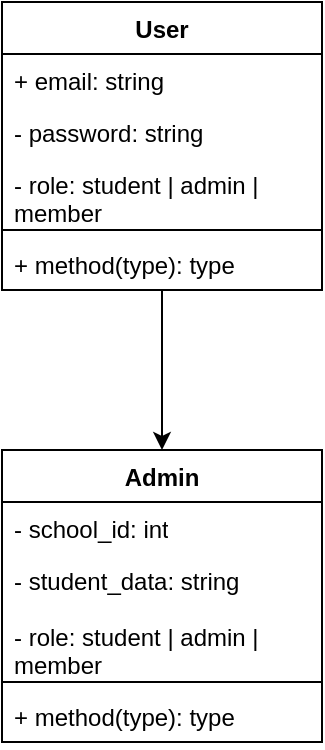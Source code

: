 <mxfile version="24.7.12">
  <diagram name="Class Diagram" id="Bmn0te1vSkPSMup0zZpN">
    <mxGraphModel dx="1208" dy="579" grid="1" gridSize="10" guides="1" tooltips="1" connect="1" arrows="1" fold="1" page="1" pageScale="1" pageWidth="850" pageHeight="1100" math="0" shadow="0">
      <root>
        <mxCell id="0" />
        <mxCell id="1" parent="0" />
        <mxCell id="Q3Yr-PeyPoRnlkKr9E2_-15" value="" style="edgeStyle=orthogonalEdgeStyle;rounded=0;orthogonalLoop=1;jettySize=auto;html=1;" edge="1" parent="1" source="Q3Yr-PeyPoRnlkKr9E2_-1" target="Q3Yr-PeyPoRnlkKr9E2_-9">
          <mxGeometry relative="1" as="geometry" />
        </mxCell>
        <mxCell id="Q3Yr-PeyPoRnlkKr9E2_-1" value="&lt;div&gt;User&lt;/div&gt;" style="swimlane;fontStyle=1;align=center;verticalAlign=top;childLayout=stackLayout;horizontal=1;startSize=26;horizontalStack=0;resizeParent=1;resizeParentMax=0;resizeLast=0;collapsible=1;marginBottom=0;whiteSpace=wrap;html=1;" vertex="1" parent="1">
          <mxGeometry x="330" y="210" width="160" height="144" as="geometry" />
        </mxCell>
        <mxCell id="Q3Yr-PeyPoRnlkKr9E2_-5" value="+ email: string" style="text;strokeColor=none;fillColor=none;align=left;verticalAlign=top;spacingLeft=4;spacingRight=4;overflow=hidden;rotatable=0;points=[[0,0.5],[1,0.5]];portConstraint=eastwest;whiteSpace=wrap;html=1;" vertex="1" parent="Q3Yr-PeyPoRnlkKr9E2_-1">
          <mxGeometry y="26" width="160" height="26" as="geometry" />
        </mxCell>
        <mxCell id="Q3Yr-PeyPoRnlkKr9E2_-7" value="- password: string&lt;div&gt;&lt;br&gt;&lt;/div&gt;" style="text;strokeColor=none;fillColor=none;align=left;verticalAlign=top;spacingLeft=4;spacingRight=4;overflow=hidden;rotatable=0;points=[[0,0.5],[1,0.5]];portConstraint=eastwest;whiteSpace=wrap;html=1;" vertex="1" parent="Q3Yr-PeyPoRnlkKr9E2_-1">
          <mxGeometry y="52" width="160" height="26" as="geometry" />
        </mxCell>
        <mxCell id="Q3Yr-PeyPoRnlkKr9E2_-2" value="- role: student | admin |&amp;nbsp; member" style="text;strokeColor=none;fillColor=none;align=left;verticalAlign=top;spacingLeft=4;spacingRight=4;overflow=hidden;rotatable=0;points=[[0,0.5],[1,0.5]];portConstraint=eastwest;whiteSpace=wrap;html=1;" vertex="1" parent="Q3Yr-PeyPoRnlkKr9E2_-1">
          <mxGeometry y="78" width="160" height="32" as="geometry" />
        </mxCell>
        <mxCell id="Q3Yr-PeyPoRnlkKr9E2_-3" value="" style="line;strokeWidth=1;fillColor=none;align=left;verticalAlign=middle;spacingTop=-1;spacingLeft=3;spacingRight=3;rotatable=0;labelPosition=right;points=[];portConstraint=eastwest;strokeColor=inherit;" vertex="1" parent="Q3Yr-PeyPoRnlkKr9E2_-1">
          <mxGeometry y="110" width="160" height="8" as="geometry" />
        </mxCell>
        <mxCell id="Q3Yr-PeyPoRnlkKr9E2_-4" value="+ method(type): type" style="text;strokeColor=none;fillColor=none;align=left;verticalAlign=top;spacingLeft=4;spacingRight=4;overflow=hidden;rotatable=0;points=[[0,0.5],[1,0.5]];portConstraint=eastwest;whiteSpace=wrap;html=1;" vertex="1" parent="Q3Yr-PeyPoRnlkKr9E2_-1">
          <mxGeometry y="118" width="160" height="26" as="geometry" />
        </mxCell>
        <mxCell id="Q3Yr-PeyPoRnlkKr9E2_-9" value="Admin" style="swimlane;fontStyle=1;align=center;verticalAlign=top;childLayout=stackLayout;horizontal=1;startSize=26;horizontalStack=0;resizeParent=1;resizeParentMax=0;resizeLast=0;collapsible=1;marginBottom=0;whiteSpace=wrap;html=1;" vertex="1" parent="1">
          <mxGeometry x="330" y="434" width="160" height="146" as="geometry" />
        </mxCell>
        <mxCell id="Q3Yr-PeyPoRnlkKr9E2_-10" value="- school_id: int" style="text;strokeColor=none;fillColor=none;align=left;verticalAlign=top;spacingLeft=4;spacingRight=4;overflow=hidden;rotatable=0;points=[[0,0.5],[1,0.5]];portConstraint=eastwest;whiteSpace=wrap;html=1;" vertex="1" parent="Q3Yr-PeyPoRnlkKr9E2_-9">
          <mxGeometry y="26" width="160" height="26" as="geometry" />
        </mxCell>
        <mxCell id="Q3Yr-PeyPoRnlkKr9E2_-11" value="- student_data: string&lt;div&gt;&lt;br&gt;&lt;/div&gt;" style="text;strokeColor=none;fillColor=none;align=left;verticalAlign=top;spacingLeft=4;spacingRight=4;overflow=hidden;rotatable=0;points=[[0,0.5],[1,0.5]];portConstraint=eastwest;whiteSpace=wrap;html=1;" vertex="1" parent="Q3Yr-PeyPoRnlkKr9E2_-9">
          <mxGeometry y="52" width="160" height="28" as="geometry" />
        </mxCell>
        <mxCell id="Q3Yr-PeyPoRnlkKr9E2_-12" value="- role: student | admin |&amp;nbsp; member" style="text;strokeColor=none;fillColor=none;align=left;verticalAlign=top;spacingLeft=4;spacingRight=4;overflow=hidden;rotatable=0;points=[[0,0.5],[1,0.5]];portConstraint=eastwest;whiteSpace=wrap;html=1;" vertex="1" parent="Q3Yr-PeyPoRnlkKr9E2_-9">
          <mxGeometry y="80" width="160" height="32" as="geometry" />
        </mxCell>
        <mxCell id="Q3Yr-PeyPoRnlkKr9E2_-13" value="" style="line;strokeWidth=1;fillColor=none;align=left;verticalAlign=middle;spacingTop=-1;spacingLeft=3;spacingRight=3;rotatable=0;labelPosition=right;points=[];portConstraint=eastwest;strokeColor=inherit;" vertex="1" parent="Q3Yr-PeyPoRnlkKr9E2_-9">
          <mxGeometry y="112" width="160" height="8" as="geometry" />
        </mxCell>
        <mxCell id="Q3Yr-PeyPoRnlkKr9E2_-14" value="+ method(type): type" style="text;strokeColor=none;fillColor=none;align=left;verticalAlign=top;spacingLeft=4;spacingRight=4;overflow=hidden;rotatable=0;points=[[0,0.5],[1,0.5]];portConstraint=eastwest;whiteSpace=wrap;html=1;" vertex="1" parent="Q3Yr-PeyPoRnlkKr9E2_-9">
          <mxGeometry y="120" width="160" height="26" as="geometry" />
        </mxCell>
      </root>
    </mxGraphModel>
  </diagram>
</mxfile>
